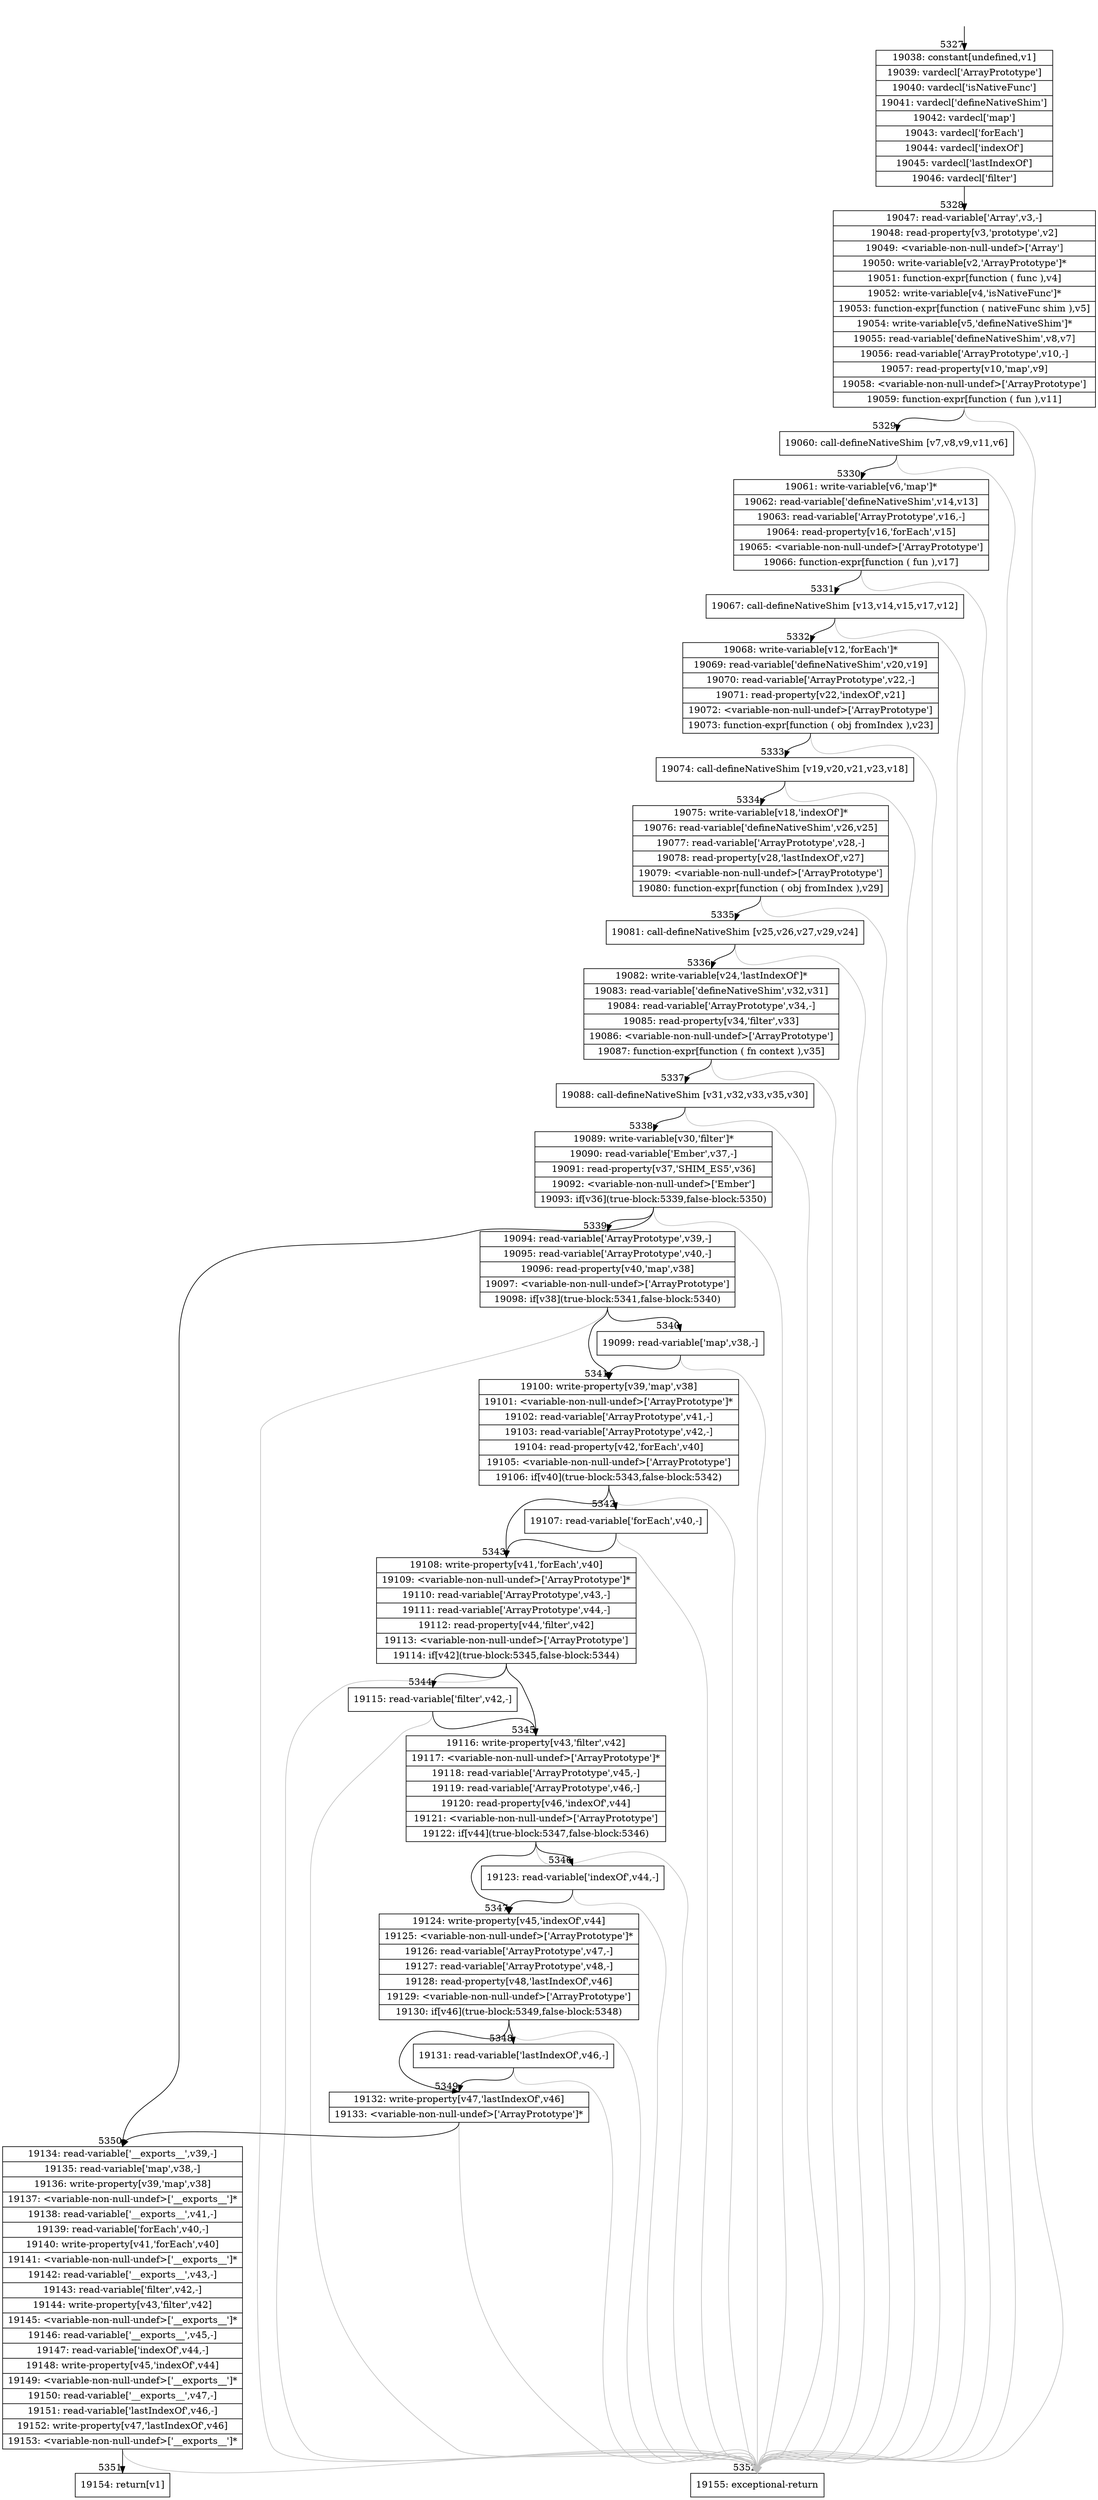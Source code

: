 digraph {
rankdir="TD"
BB_entry417[shape=none,label=""];
BB_entry417 -> BB5327 [tailport=s, headport=n, headlabel="    5327"]
BB5327 [shape=record label="{19038: constant[undefined,v1]|19039: vardecl['ArrayPrototype']|19040: vardecl['isNativeFunc']|19041: vardecl['defineNativeShim']|19042: vardecl['map']|19043: vardecl['forEach']|19044: vardecl['indexOf']|19045: vardecl['lastIndexOf']|19046: vardecl['filter']}" ] 
BB5327 -> BB5328 [tailport=s, headport=n, headlabel="      5328"]
BB5328 [shape=record label="{19047: read-variable['Array',v3,-]|19048: read-property[v3,'prototype',v2]|19049: \<variable-non-null-undef\>['Array']|19050: write-variable[v2,'ArrayPrototype']*|19051: function-expr[function ( func ),v4]|19052: write-variable[v4,'isNativeFunc']*|19053: function-expr[function ( nativeFunc shim ),v5]|19054: write-variable[v5,'defineNativeShim']*|19055: read-variable['defineNativeShim',v8,v7]|19056: read-variable['ArrayPrototype',v10,-]|19057: read-property[v10,'map',v9]|19058: \<variable-non-null-undef\>['ArrayPrototype']|19059: function-expr[function ( fun ),v11]}" ] 
BB5328 -> BB5329 [tailport=s, headport=n, headlabel="      5329"]
BB5328 -> BB5352 [tailport=s, headport=n, color=gray, headlabel="      5352"]
BB5329 [shape=record label="{19060: call-defineNativeShim [v7,v8,v9,v11,v6]}" ] 
BB5329 -> BB5330 [tailport=s, headport=n, headlabel="      5330"]
BB5329 -> BB5352 [tailport=s, headport=n, color=gray]
BB5330 [shape=record label="{19061: write-variable[v6,'map']*|19062: read-variable['defineNativeShim',v14,v13]|19063: read-variable['ArrayPrototype',v16,-]|19064: read-property[v16,'forEach',v15]|19065: \<variable-non-null-undef\>['ArrayPrototype']|19066: function-expr[function ( fun ),v17]}" ] 
BB5330 -> BB5331 [tailport=s, headport=n, headlabel="      5331"]
BB5330 -> BB5352 [tailport=s, headport=n, color=gray]
BB5331 [shape=record label="{19067: call-defineNativeShim [v13,v14,v15,v17,v12]}" ] 
BB5331 -> BB5332 [tailport=s, headport=n, headlabel="      5332"]
BB5331 -> BB5352 [tailport=s, headport=n, color=gray]
BB5332 [shape=record label="{19068: write-variable[v12,'forEach']*|19069: read-variable['defineNativeShim',v20,v19]|19070: read-variable['ArrayPrototype',v22,-]|19071: read-property[v22,'indexOf',v21]|19072: \<variable-non-null-undef\>['ArrayPrototype']|19073: function-expr[function ( obj fromIndex ),v23]}" ] 
BB5332 -> BB5333 [tailport=s, headport=n, headlabel="      5333"]
BB5332 -> BB5352 [tailport=s, headport=n, color=gray]
BB5333 [shape=record label="{19074: call-defineNativeShim [v19,v20,v21,v23,v18]}" ] 
BB5333 -> BB5334 [tailport=s, headport=n, headlabel="      5334"]
BB5333 -> BB5352 [tailport=s, headport=n, color=gray]
BB5334 [shape=record label="{19075: write-variable[v18,'indexOf']*|19076: read-variable['defineNativeShim',v26,v25]|19077: read-variable['ArrayPrototype',v28,-]|19078: read-property[v28,'lastIndexOf',v27]|19079: \<variable-non-null-undef\>['ArrayPrototype']|19080: function-expr[function ( obj fromIndex ),v29]}" ] 
BB5334 -> BB5335 [tailport=s, headport=n, headlabel="      5335"]
BB5334 -> BB5352 [tailport=s, headport=n, color=gray]
BB5335 [shape=record label="{19081: call-defineNativeShim [v25,v26,v27,v29,v24]}" ] 
BB5335 -> BB5336 [tailport=s, headport=n, headlabel="      5336"]
BB5335 -> BB5352 [tailport=s, headport=n, color=gray]
BB5336 [shape=record label="{19082: write-variable[v24,'lastIndexOf']*|19083: read-variable['defineNativeShim',v32,v31]|19084: read-variable['ArrayPrototype',v34,-]|19085: read-property[v34,'filter',v33]|19086: \<variable-non-null-undef\>['ArrayPrototype']|19087: function-expr[function ( fn context ),v35]}" ] 
BB5336 -> BB5337 [tailport=s, headport=n, headlabel="      5337"]
BB5336 -> BB5352 [tailport=s, headport=n, color=gray]
BB5337 [shape=record label="{19088: call-defineNativeShim [v31,v32,v33,v35,v30]}" ] 
BB5337 -> BB5338 [tailport=s, headport=n, headlabel="      5338"]
BB5337 -> BB5352 [tailport=s, headport=n, color=gray]
BB5338 [shape=record label="{19089: write-variable[v30,'filter']*|19090: read-variable['Ember',v37,-]|19091: read-property[v37,'SHIM_ES5',v36]|19092: \<variable-non-null-undef\>['Ember']|19093: if[v36](true-block:5339,false-block:5350)}" ] 
BB5338 -> BB5339 [tailport=s, headport=n, headlabel="      5339"]
BB5338 -> BB5350 [tailport=s, headport=n, headlabel="      5350"]
BB5338 -> BB5352 [tailport=s, headport=n, color=gray]
BB5339 [shape=record label="{19094: read-variable['ArrayPrototype',v39,-]|19095: read-variable['ArrayPrototype',v40,-]|19096: read-property[v40,'map',v38]|19097: \<variable-non-null-undef\>['ArrayPrototype']|19098: if[v38](true-block:5341,false-block:5340)}" ] 
BB5339 -> BB5341 [tailport=s, headport=n, headlabel="      5341"]
BB5339 -> BB5340 [tailport=s, headport=n, headlabel="      5340"]
BB5339 -> BB5352 [tailport=s, headport=n, color=gray]
BB5340 [shape=record label="{19099: read-variable['map',v38,-]}" ] 
BB5340 -> BB5341 [tailport=s, headport=n]
BB5340 -> BB5352 [tailport=s, headport=n, color=gray]
BB5341 [shape=record label="{19100: write-property[v39,'map',v38]|19101: \<variable-non-null-undef\>['ArrayPrototype']*|19102: read-variable['ArrayPrototype',v41,-]|19103: read-variable['ArrayPrototype',v42,-]|19104: read-property[v42,'forEach',v40]|19105: \<variable-non-null-undef\>['ArrayPrototype']|19106: if[v40](true-block:5343,false-block:5342)}" ] 
BB5341 -> BB5343 [tailport=s, headport=n, headlabel="      5343"]
BB5341 -> BB5342 [tailport=s, headport=n, headlabel="      5342"]
BB5341 -> BB5352 [tailport=s, headport=n, color=gray]
BB5342 [shape=record label="{19107: read-variable['forEach',v40,-]}" ] 
BB5342 -> BB5343 [tailport=s, headport=n]
BB5342 -> BB5352 [tailport=s, headport=n, color=gray]
BB5343 [shape=record label="{19108: write-property[v41,'forEach',v40]|19109: \<variable-non-null-undef\>['ArrayPrototype']*|19110: read-variable['ArrayPrototype',v43,-]|19111: read-variable['ArrayPrototype',v44,-]|19112: read-property[v44,'filter',v42]|19113: \<variable-non-null-undef\>['ArrayPrototype']|19114: if[v42](true-block:5345,false-block:5344)}" ] 
BB5343 -> BB5345 [tailport=s, headport=n, headlabel="      5345"]
BB5343 -> BB5344 [tailport=s, headport=n, headlabel="      5344"]
BB5343 -> BB5352 [tailport=s, headport=n, color=gray]
BB5344 [shape=record label="{19115: read-variable['filter',v42,-]}" ] 
BB5344 -> BB5345 [tailport=s, headport=n]
BB5344 -> BB5352 [tailport=s, headport=n, color=gray]
BB5345 [shape=record label="{19116: write-property[v43,'filter',v42]|19117: \<variable-non-null-undef\>['ArrayPrototype']*|19118: read-variable['ArrayPrototype',v45,-]|19119: read-variable['ArrayPrototype',v46,-]|19120: read-property[v46,'indexOf',v44]|19121: \<variable-non-null-undef\>['ArrayPrototype']|19122: if[v44](true-block:5347,false-block:5346)}" ] 
BB5345 -> BB5347 [tailport=s, headport=n, headlabel="      5347"]
BB5345 -> BB5346 [tailport=s, headport=n, headlabel="      5346"]
BB5345 -> BB5352 [tailport=s, headport=n, color=gray]
BB5346 [shape=record label="{19123: read-variable['indexOf',v44,-]}" ] 
BB5346 -> BB5347 [tailport=s, headport=n]
BB5346 -> BB5352 [tailport=s, headport=n, color=gray]
BB5347 [shape=record label="{19124: write-property[v45,'indexOf',v44]|19125: \<variable-non-null-undef\>['ArrayPrototype']*|19126: read-variable['ArrayPrototype',v47,-]|19127: read-variable['ArrayPrototype',v48,-]|19128: read-property[v48,'lastIndexOf',v46]|19129: \<variable-non-null-undef\>['ArrayPrototype']|19130: if[v46](true-block:5349,false-block:5348)}" ] 
BB5347 -> BB5349 [tailport=s, headport=n, headlabel="      5349"]
BB5347 -> BB5348 [tailport=s, headport=n, headlabel="      5348"]
BB5347 -> BB5352 [tailport=s, headport=n, color=gray]
BB5348 [shape=record label="{19131: read-variable['lastIndexOf',v46,-]}" ] 
BB5348 -> BB5349 [tailport=s, headport=n]
BB5348 -> BB5352 [tailport=s, headport=n, color=gray]
BB5349 [shape=record label="{19132: write-property[v47,'lastIndexOf',v46]|19133: \<variable-non-null-undef\>['ArrayPrototype']*}" ] 
BB5349 -> BB5350 [tailport=s, headport=n]
BB5349 -> BB5352 [tailport=s, headport=n, color=gray]
BB5350 [shape=record label="{19134: read-variable['__exports__',v39,-]|19135: read-variable['map',v38,-]|19136: write-property[v39,'map',v38]|19137: \<variable-non-null-undef\>['__exports__']*|19138: read-variable['__exports__',v41,-]|19139: read-variable['forEach',v40,-]|19140: write-property[v41,'forEach',v40]|19141: \<variable-non-null-undef\>['__exports__']*|19142: read-variable['__exports__',v43,-]|19143: read-variable['filter',v42,-]|19144: write-property[v43,'filter',v42]|19145: \<variable-non-null-undef\>['__exports__']*|19146: read-variable['__exports__',v45,-]|19147: read-variable['indexOf',v44,-]|19148: write-property[v45,'indexOf',v44]|19149: \<variable-non-null-undef\>['__exports__']*|19150: read-variable['__exports__',v47,-]|19151: read-variable['lastIndexOf',v46,-]|19152: write-property[v47,'lastIndexOf',v46]|19153: \<variable-non-null-undef\>['__exports__']*}" ] 
BB5350 -> BB5351 [tailport=s, headport=n, headlabel="      5351"]
BB5350 -> BB5352 [tailport=s, headport=n, color=gray]
BB5351 [shape=record label="{19154: return[v1]}" ] 
BB5352 [shape=record label="{19155: exceptional-return}" ] 
//#$~ 9632
}

